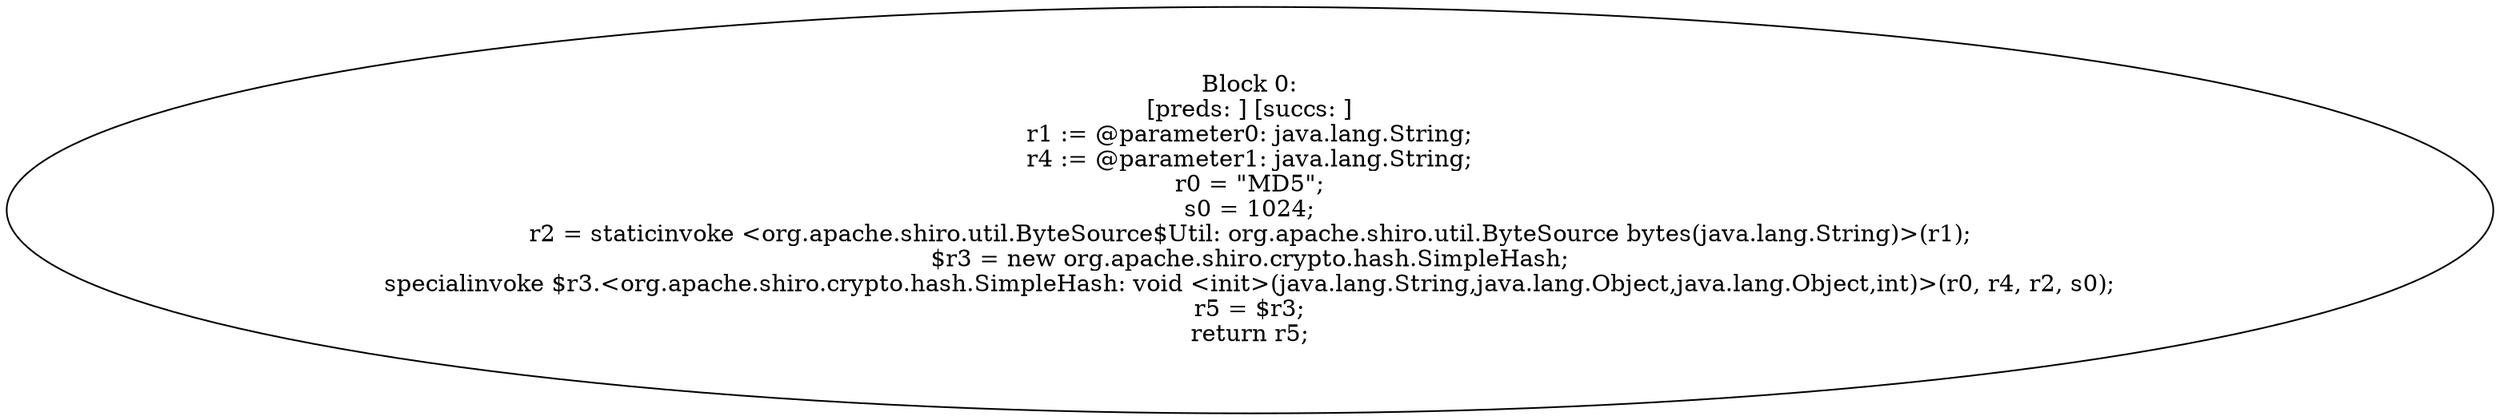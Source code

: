 digraph "unitGraph" {
    "Block 0:
[preds: ] [succs: ]
r1 := @parameter0: java.lang.String;
r4 := @parameter1: java.lang.String;
r0 = \"MD5\";
s0 = 1024;
r2 = staticinvoke <org.apache.shiro.util.ByteSource$Util: org.apache.shiro.util.ByteSource bytes(java.lang.String)>(r1);
$r3 = new org.apache.shiro.crypto.hash.SimpleHash;
specialinvoke $r3.<org.apache.shiro.crypto.hash.SimpleHash: void <init>(java.lang.String,java.lang.Object,java.lang.Object,int)>(r0, r4, r2, s0);
r5 = $r3;
return r5;
"
}
